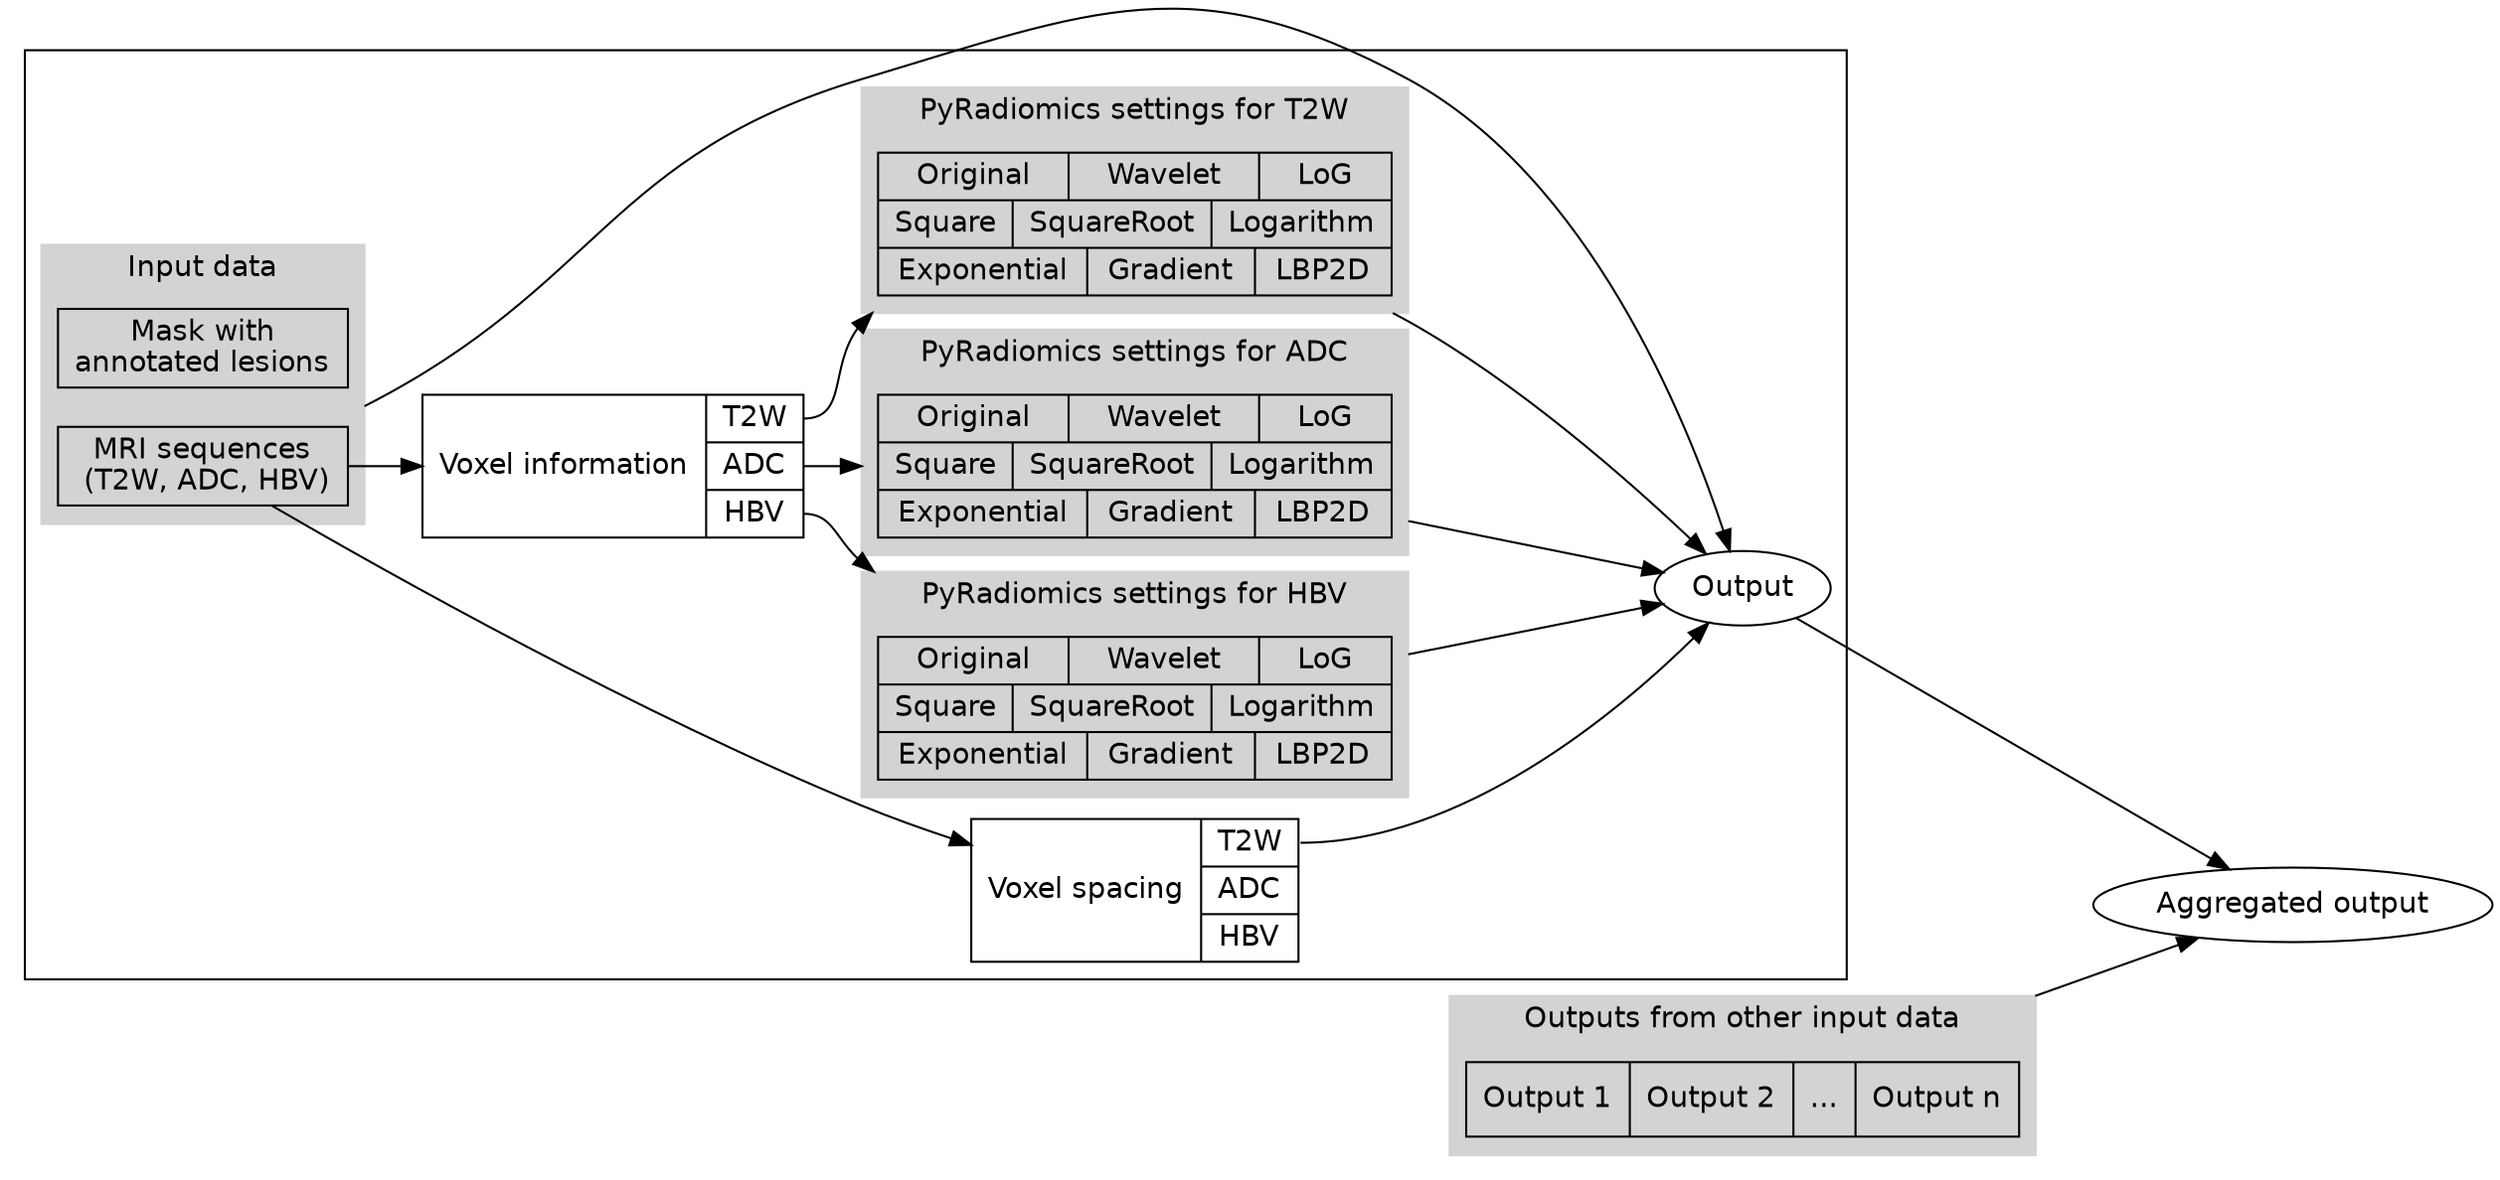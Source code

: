 digraph G {
    graph [rankdir=LR];
    compound=true;

    node [fontname="Helvetica"]
    
    subgraph cluster_main {
        subgraph cluster_0 {
            style=filled;
            color=lightgrey;
            fontname="Helvetica";
            node [color=black];
            mask [label="Mask with\nannotated lesions",shape=box];
            dataset [shape=record,label="MRI sequences\n (T2W, ADC, HBV)"];
            label = "Input data";
        };

        spacing [label="{Voxel spacing\n|{<f0>T2W|ADC|HBV}}",shape=record];

        voxel_information [label="{Voxel information\n|{<f0>T2W|<f1>ADC|<f2>HBV}}",shape=record]

        subgraph cluster_1 {
            style=filled;
            color=lightgrey;
            fontname="Helvetica";
            node [color=black];
            settings_t2w [
                label="{Original|Wavelet|LoG}|{Square|SquareRoot|Logarithm}|{Exponential|Gradient|LBP2D}",
                shape=record]
            label = "PyRadiomics settings for T2W";
        };

        subgraph cluster_2 {
            style=filled;
            color=lightgrey;
            fontname="Helvetica";
            node [color=black];
            settings_adc [
                label="{Original|Wavelet|LoG}|{Square|SquareRoot|Logarithm}|{Exponential|Gradient|LBP2D}",
                shape=record]
            label = "PyRadiomics settings for ADC";
        };

        subgraph cluster_3 {
            style=filled;
            color=lightgrey;
            fontname="Helvetica";
            node [color=black];
            settings_hbv [
                label="{Original|Wavelet|LoG}|{Square|SquareRoot|Logarithm}|{Exponential|Gradient|LBP2D}",
                shape=record]
            label = "PyRadiomics settings for HBV";
        };
        output [label="Output"];
    }

    subgraph cluster_4 {
		style=filled;
		color=lightgrey;
        fontname="Helvetica";
		node [color=black];
        output_other [label="{Output 1|Output 2|...|Output n}",shape=record]
		label = "Outputs from other input data";
	};

    output [label="Output"]

    dataset -> spacing;

    dataset -> voxel_information;

    voxel_information:f0 -> settings_t2w [lhead=cluster_1];
    voxel_information:f1 -> settings_adc [lhead=cluster_2];
    voxel_information:f2 -> settings_hbv [lhead=cluster_3];

    settings_t2w -> output [ltail=cluster_1];
    settings_adc -> output [ltail=cluster_2];
    settings_hbv -> output [ltail=cluster_3];

    dataset -> output [ltail=cluster_0];

    spacing:f0 -> output;

    output_other -> "Aggregated output" [ltail=cluster_4];
    output -> "Aggregated output";
}